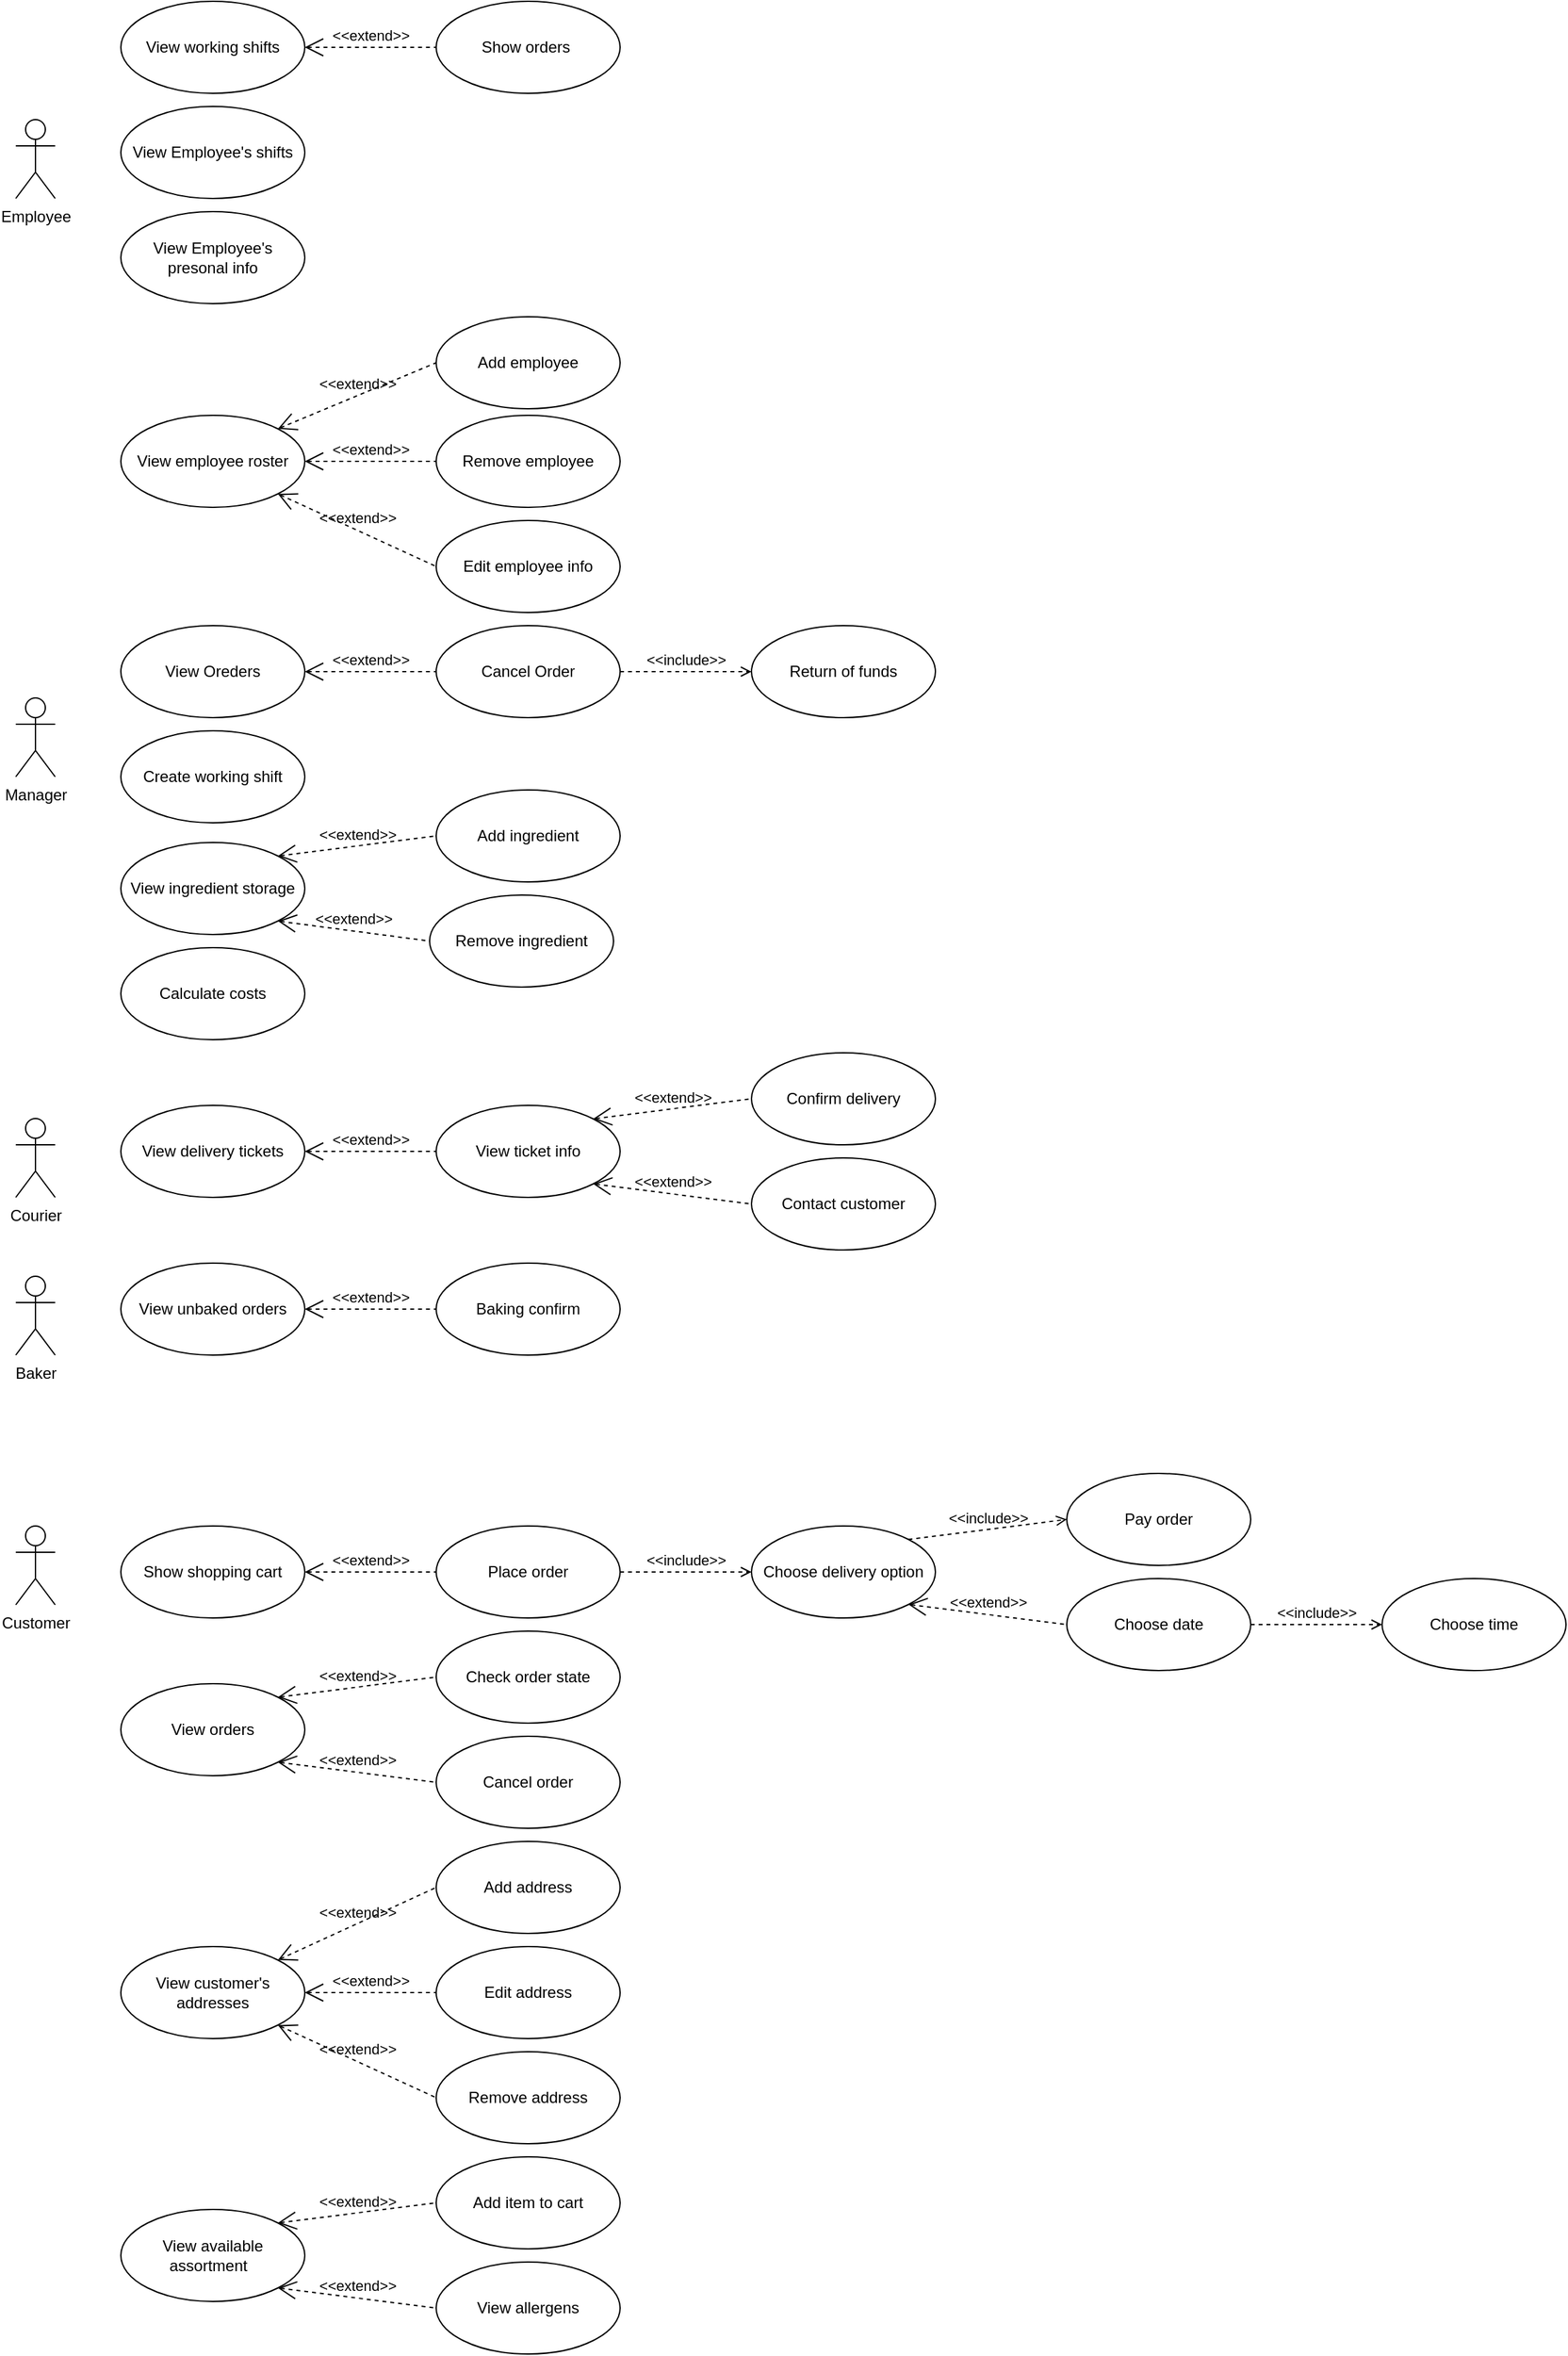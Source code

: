 <mxfile version="23.1.2" type="github">
  <diagram name="Page-1" id="9Vqm5GZMZz8noW9PzrCs">
    <mxGraphModel dx="1363" dy="914" grid="1" gridSize="10" guides="1" tooltips="1" connect="1" arrows="1" fold="1" page="1" pageScale="1" pageWidth="850" pageHeight="1100" math="0" shadow="0">
      <root>
        <mxCell id="0" />
        <mxCell id="1" parent="0" />
        <mxCell id="rpv8kUOx42k_lFc9GDVw-1" value="Employee" style="shape=umlActor;verticalLabelPosition=bottom;verticalAlign=top;html=1;outlineConnect=0;strokeColor=default;" vertex="1" parent="1">
          <mxGeometry x="40" y="140" width="30" height="60" as="geometry" />
        </mxCell>
        <mxCell id="rpv8kUOx42k_lFc9GDVw-2" value="View working shifts" style="ellipse;whiteSpace=wrap;html=1;" vertex="1" parent="1">
          <mxGeometry x="120" y="50" width="140" height="70" as="geometry" />
        </mxCell>
        <mxCell id="rpv8kUOx42k_lFc9GDVw-3" value="View Employee&#39;s shifts" style="ellipse;whiteSpace=wrap;html=1;" vertex="1" parent="1">
          <mxGeometry x="120" y="130" width="140" height="70" as="geometry" />
        </mxCell>
        <mxCell id="rpv8kUOx42k_lFc9GDVw-4" value="Show orders&amp;nbsp;" style="ellipse;whiteSpace=wrap;html=1;" vertex="1" parent="1">
          <mxGeometry x="360" y="50" width="140" height="70" as="geometry" />
        </mxCell>
        <mxCell id="rpv8kUOx42k_lFc9GDVw-5" value="&amp;lt;&amp;lt;extend&amp;gt;&amp;gt;" style="edgeStyle=none;html=1;startArrow=open;endArrow=none;startSize=12;verticalAlign=bottom;dashed=1;labelBackgroundColor=none;rounded=0;exitX=1;exitY=0.5;exitDx=0;exitDy=0;entryX=0;entryY=0.5;entryDx=0;entryDy=0;" edge="1" parent="1" source="rpv8kUOx42k_lFc9GDVw-2" target="rpv8kUOx42k_lFc9GDVw-4">
          <mxGeometry width="160" relative="1" as="geometry">
            <mxPoint x="210" y="140" as="sourcePoint" />
            <mxPoint x="370" y="140" as="targetPoint" />
          </mxGeometry>
        </mxCell>
        <mxCell id="rpv8kUOx42k_lFc9GDVw-6" value="View Employee&#39;s presonal info" style="ellipse;whiteSpace=wrap;html=1;" vertex="1" parent="1">
          <mxGeometry x="120" y="210" width="140" height="70" as="geometry" />
        </mxCell>
        <mxCell id="rpv8kUOx42k_lFc9GDVw-8" value="Manager" style="shape=umlActor;verticalLabelPosition=bottom;verticalAlign=top;html=1;outlineConnect=0;strokeColor=default;" vertex="1" parent="1">
          <mxGeometry x="40" y="580" width="30" height="60" as="geometry" />
        </mxCell>
        <mxCell id="rpv8kUOx42k_lFc9GDVw-9" value="View employee roster" style="ellipse;whiteSpace=wrap;html=1;" vertex="1" parent="1">
          <mxGeometry x="120" y="365" width="140" height="70" as="geometry" />
        </mxCell>
        <mxCell id="rpv8kUOx42k_lFc9GDVw-10" value="View Oreders" style="ellipse;whiteSpace=wrap;html=1;" vertex="1" parent="1">
          <mxGeometry x="120" y="525" width="140" height="70" as="geometry" />
        </mxCell>
        <mxCell id="rpv8kUOx42k_lFc9GDVw-11" value="Add employee" style="ellipse;whiteSpace=wrap;html=1;" vertex="1" parent="1">
          <mxGeometry x="360" y="290" width="140" height="70" as="geometry" />
        </mxCell>
        <mxCell id="rpv8kUOx42k_lFc9GDVw-12" value="&amp;lt;&amp;lt;extend&amp;gt;&amp;gt;" style="edgeStyle=none;html=1;startArrow=open;endArrow=none;startSize=12;verticalAlign=bottom;dashed=1;labelBackgroundColor=none;rounded=0;entryX=0;entryY=0.5;entryDx=0;entryDy=0;exitX=1;exitY=0;exitDx=0;exitDy=0;" edge="1" parent="1" source="rpv8kUOx42k_lFc9GDVw-9" target="rpv8kUOx42k_lFc9GDVw-11">
          <mxGeometry width="160" relative="1" as="geometry">
            <mxPoint x="250" y="345" as="sourcePoint" />
            <mxPoint x="360" y="320" as="targetPoint" />
          </mxGeometry>
        </mxCell>
        <mxCell id="rpv8kUOx42k_lFc9GDVw-14" value="Remove employee" style="ellipse;whiteSpace=wrap;html=1;" vertex="1" parent="1">
          <mxGeometry x="360" y="365" width="140" height="70" as="geometry" />
        </mxCell>
        <mxCell id="rpv8kUOx42k_lFc9GDVw-15" value="Edit employee info" style="ellipse;whiteSpace=wrap;html=1;" vertex="1" parent="1">
          <mxGeometry x="360" y="445" width="140" height="70" as="geometry" />
        </mxCell>
        <mxCell id="rpv8kUOx42k_lFc9GDVw-18" value="&amp;lt;&amp;lt;extend&amp;gt;&amp;gt;" style="edgeStyle=none;html=1;startArrow=open;endArrow=none;startSize=12;verticalAlign=bottom;dashed=1;labelBackgroundColor=none;rounded=0;exitX=1;exitY=0.5;exitDx=0;exitDy=0;entryX=0;entryY=0.5;entryDx=0;entryDy=0;" edge="1" parent="1" source="rpv8kUOx42k_lFc9GDVw-9" target="rpv8kUOx42k_lFc9GDVw-14">
          <mxGeometry width="160" relative="1" as="geometry">
            <mxPoint x="170" y="465" as="sourcePoint" />
            <mxPoint x="330" y="465" as="targetPoint" />
          </mxGeometry>
        </mxCell>
        <mxCell id="rpv8kUOx42k_lFc9GDVw-20" value="&amp;lt;&amp;lt;extend&amp;gt;&amp;gt;" style="edgeStyle=none;html=1;startArrow=open;endArrow=none;startSize=12;verticalAlign=bottom;dashed=1;labelBackgroundColor=none;rounded=0;entryX=0;entryY=0.5;entryDx=0;entryDy=0;exitX=1;exitY=1;exitDx=0;exitDy=0;" edge="1" parent="1" source="rpv8kUOx42k_lFc9GDVw-9" target="rpv8kUOx42k_lFc9GDVw-15">
          <mxGeometry width="160" relative="1" as="geometry">
            <mxPoint x="170" y="475" as="sourcePoint" />
            <mxPoint x="330" y="475" as="targetPoint" />
          </mxGeometry>
        </mxCell>
        <mxCell id="rpv8kUOx42k_lFc9GDVw-21" value="Cancel Order" style="ellipse;whiteSpace=wrap;html=1;" vertex="1" parent="1">
          <mxGeometry x="360" y="525" width="140" height="70" as="geometry" />
        </mxCell>
        <mxCell id="rpv8kUOx42k_lFc9GDVw-22" value="Return of funds" style="ellipse;whiteSpace=wrap;html=1;" vertex="1" parent="1">
          <mxGeometry x="600" y="525" width="140" height="70" as="geometry" />
        </mxCell>
        <mxCell id="rpv8kUOx42k_lFc9GDVw-23" value="&amp;lt;&amp;lt;include&amp;gt;&amp;gt;" style="edgeStyle=none;html=1;endArrow=open;verticalAlign=bottom;dashed=1;labelBackgroundColor=none;rounded=0;exitX=1;exitY=0.5;exitDx=0;exitDy=0;entryX=0;entryY=0.5;entryDx=0;entryDy=0;" edge="1" parent="1" source="rpv8kUOx42k_lFc9GDVw-21" target="rpv8kUOx42k_lFc9GDVw-22">
          <mxGeometry width="160" relative="1" as="geometry">
            <mxPoint x="450" y="655" as="sourcePoint" />
            <mxPoint x="610" y="655" as="targetPoint" />
          </mxGeometry>
        </mxCell>
        <mxCell id="rpv8kUOx42k_lFc9GDVw-24" value="&amp;lt;&amp;lt;extend&amp;gt;&amp;gt;" style="edgeStyle=none;html=1;startArrow=open;endArrow=none;startSize=12;verticalAlign=bottom;dashed=1;labelBackgroundColor=none;rounded=0;exitX=1;exitY=0.5;exitDx=0;exitDy=0;entryX=0;entryY=0.5;entryDx=0;entryDy=0;" edge="1" parent="1" source="rpv8kUOx42k_lFc9GDVw-10" target="rpv8kUOx42k_lFc9GDVw-21">
          <mxGeometry width="160" relative="1" as="geometry">
            <mxPoint x="300" y="545" as="sourcePoint" />
            <mxPoint x="460" y="545" as="targetPoint" />
          </mxGeometry>
        </mxCell>
        <mxCell id="rpv8kUOx42k_lFc9GDVw-25" value="Create working shift" style="ellipse;whiteSpace=wrap;html=1;" vertex="1" parent="1">
          <mxGeometry x="120" y="605" width="140" height="70" as="geometry" />
        </mxCell>
        <mxCell id="rpv8kUOx42k_lFc9GDVw-26" value="Calculate&amp;nbsp;costs" style="ellipse;whiteSpace=wrap;html=1;" vertex="1" parent="1">
          <mxGeometry x="120" y="770" width="140" height="70" as="geometry" />
        </mxCell>
        <mxCell id="rpv8kUOx42k_lFc9GDVw-27" value="View&amp;nbsp;ingredient storage" style="ellipse;whiteSpace=wrap;html=1;" vertex="1" parent="1">
          <mxGeometry x="120" y="690" width="140" height="70" as="geometry" />
        </mxCell>
        <mxCell id="rpv8kUOx42k_lFc9GDVw-28" value="Add ingredient" style="ellipse;whiteSpace=wrap;html=1;" vertex="1" parent="1">
          <mxGeometry x="360" y="650" width="140" height="70" as="geometry" />
        </mxCell>
        <mxCell id="rpv8kUOx42k_lFc9GDVw-29" value="Remove ingredient" style="ellipse;whiteSpace=wrap;html=1;" vertex="1" parent="1">
          <mxGeometry x="355" y="730" width="140" height="70" as="geometry" />
        </mxCell>
        <mxCell id="rpv8kUOx42k_lFc9GDVw-31" value="&amp;lt;&amp;lt;extend&amp;gt;&amp;gt;" style="edgeStyle=none;html=1;startArrow=open;endArrow=none;startSize=12;verticalAlign=bottom;dashed=1;labelBackgroundColor=none;rounded=0;exitX=1;exitY=1;exitDx=0;exitDy=0;entryX=0;entryY=0.5;entryDx=0;entryDy=0;" edge="1" parent="1" source="rpv8kUOx42k_lFc9GDVw-27" target="rpv8kUOx42k_lFc9GDVw-29">
          <mxGeometry width="160" relative="1" as="geometry">
            <mxPoint x="195" y="840" as="sourcePoint" />
            <mxPoint x="355" y="840" as="targetPoint" />
          </mxGeometry>
        </mxCell>
        <mxCell id="rpv8kUOx42k_lFc9GDVw-32" value="&amp;lt;&amp;lt;extend&amp;gt;&amp;gt;" style="edgeStyle=none;html=1;startArrow=open;endArrow=none;startSize=12;verticalAlign=bottom;dashed=1;labelBackgroundColor=none;rounded=0;exitX=1;exitY=0;exitDx=0;exitDy=0;entryX=0;entryY=0.5;entryDx=0;entryDy=0;" edge="1" parent="1" source="rpv8kUOx42k_lFc9GDVw-27" target="rpv8kUOx42k_lFc9GDVw-28">
          <mxGeometry width="160" relative="1" as="geometry">
            <mxPoint x="250" y="740" as="sourcePoint" />
            <mxPoint x="340" y="700" as="targetPoint" />
          </mxGeometry>
        </mxCell>
        <mxCell id="rpv8kUOx42k_lFc9GDVw-36" value="Courier" style="shape=umlActor;verticalLabelPosition=bottom;verticalAlign=top;html=1;outlineConnect=0;strokeColor=default;" vertex="1" parent="1">
          <mxGeometry x="40" y="900" width="30" height="60" as="geometry" />
        </mxCell>
        <mxCell id="rpv8kUOx42k_lFc9GDVw-37" value="View delivery tickets" style="ellipse;whiteSpace=wrap;html=1;" vertex="1" parent="1">
          <mxGeometry x="120" y="890" width="140" height="70" as="geometry" />
        </mxCell>
        <mxCell id="rpv8kUOx42k_lFc9GDVw-39" value="View ticket info" style="ellipse;whiteSpace=wrap;html=1;" vertex="1" parent="1">
          <mxGeometry x="360" y="890" width="140" height="70" as="geometry" />
        </mxCell>
        <mxCell id="rpv8kUOx42k_lFc9GDVw-40" value="&amp;lt;&amp;lt;extend&amp;gt;&amp;gt;" style="edgeStyle=none;html=1;startArrow=open;endArrow=none;startSize=12;verticalAlign=bottom;dashed=1;labelBackgroundColor=none;rounded=0;exitX=1;exitY=0.5;exitDx=0;exitDy=0;entryX=0;entryY=0.5;entryDx=0;entryDy=0;" edge="1" parent="1" source="rpv8kUOx42k_lFc9GDVw-37" target="rpv8kUOx42k_lFc9GDVw-39">
          <mxGeometry width="160" relative="1" as="geometry">
            <mxPoint x="210" y="980" as="sourcePoint" />
            <mxPoint x="370" y="980" as="targetPoint" />
          </mxGeometry>
        </mxCell>
        <mxCell id="rpv8kUOx42k_lFc9GDVw-45" value="Confirm delivery" style="ellipse;whiteSpace=wrap;html=1;" vertex="1" parent="1">
          <mxGeometry x="600" y="850" width="140" height="70" as="geometry" />
        </mxCell>
        <mxCell id="rpv8kUOx42k_lFc9GDVw-46" value="Contact customer" style="ellipse;whiteSpace=wrap;html=1;" vertex="1" parent="1">
          <mxGeometry x="600" y="930" width="140" height="70" as="geometry" />
        </mxCell>
        <mxCell id="rpv8kUOx42k_lFc9GDVw-47" value="&amp;lt;&amp;lt;extend&amp;gt;&amp;gt;" style="edgeStyle=none;html=1;startArrow=open;endArrow=none;startSize=12;verticalAlign=bottom;dashed=1;labelBackgroundColor=none;rounded=0;exitX=1;exitY=0;exitDx=0;exitDy=0;entryX=0;entryY=0.5;entryDx=0;entryDy=0;" edge="1" parent="1" source="rpv8kUOx42k_lFc9GDVw-39" target="rpv8kUOx42k_lFc9GDVw-45">
          <mxGeometry width="160" relative="1" as="geometry">
            <mxPoint x="510" y="820" as="sourcePoint" />
            <mxPoint x="670" y="820" as="targetPoint" />
          </mxGeometry>
        </mxCell>
        <mxCell id="rpv8kUOx42k_lFc9GDVw-49" value="&amp;lt;&amp;lt;extend&amp;gt;&amp;gt;" style="edgeStyle=none;html=1;startArrow=open;endArrow=none;startSize=12;verticalAlign=bottom;dashed=1;labelBackgroundColor=none;rounded=0;exitX=1;exitY=1;exitDx=0;exitDy=0;entryX=0;entryY=0.5;entryDx=0;entryDy=0;" edge="1" parent="1" source="rpv8kUOx42k_lFc9GDVw-39" target="rpv8kUOx42k_lFc9GDVw-46">
          <mxGeometry width="160" relative="1" as="geometry">
            <mxPoint x="425" y="1030" as="sourcePoint" />
            <mxPoint x="585" y="1030" as="targetPoint" />
          </mxGeometry>
        </mxCell>
        <mxCell id="rpv8kUOx42k_lFc9GDVw-51" value="Baker" style="shape=umlActor;verticalLabelPosition=bottom;verticalAlign=top;html=1;outlineConnect=0;strokeColor=default;" vertex="1" parent="1">
          <mxGeometry x="40" y="1020" width="30" height="60" as="geometry" />
        </mxCell>
        <mxCell id="rpv8kUOx42k_lFc9GDVw-52" value="View unbaked orders" style="ellipse;whiteSpace=wrap;html=1;" vertex="1" parent="1">
          <mxGeometry x="120" y="1010" width="140" height="70" as="geometry" />
        </mxCell>
        <mxCell id="rpv8kUOx42k_lFc9GDVw-53" value="Baking confirm" style="ellipse;whiteSpace=wrap;html=1;" vertex="1" parent="1">
          <mxGeometry x="360" y="1010" width="140" height="70" as="geometry" />
        </mxCell>
        <mxCell id="rpv8kUOx42k_lFc9GDVw-54" value="&amp;lt;&amp;lt;extend&amp;gt;&amp;gt;" style="edgeStyle=none;html=1;startArrow=open;endArrow=none;startSize=12;verticalAlign=bottom;dashed=1;labelBackgroundColor=none;rounded=0;exitX=1;exitY=0.5;exitDx=0;exitDy=0;entryX=0;entryY=0.5;entryDx=0;entryDy=0;" edge="1" parent="1" source="rpv8kUOx42k_lFc9GDVw-52" target="rpv8kUOx42k_lFc9GDVw-53">
          <mxGeometry width="160" relative="1" as="geometry">
            <mxPoint x="210" y="1100" as="sourcePoint" />
            <mxPoint x="370" y="1100" as="targetPoint" />
          </mxGeometry>
        </mxCell>
        <mxCell id="rpv8kUOx42k_lFc9GDVw-61" value="Customer" style="shape=umlActor;html=1;verticalLabelPosition=bottom;verticalAlign=top;align=center;" vertex="1" parent="1">
          <mxGeometry x="40" y="1210" width="30" height="60" as="geometry" />
        </mxCell>
        <mxCell id="rpv8kUOx42k_lFc9GDVw-64" value="Show shopping cart" style="ellipse;whiteSpace=wrap;html=1;" vertex="1" parent="1">
          <mxGeometry x="120" y="1210" width="140" height="70" as="geometry" />
        </mxCell>
        <mxCell id="rpv8kUOx42k_lFc9GDVw-66" value="&amp;lt;&amp;lt;extend&amp;gt;&amp;gt;" style="edgeStyle=none;html=1;startArrow=open;endArrow=none;startSize=12;verticalAlign=bottom;dashed=1;labelBackgroundColor=none;rounded=0;exitX=1;exitY=0.5;exitDx=0;exitDy=0;entryX=0;entryY=0.5;entryDx=0;entryDy=0;" edge="1" parent="1" source="rpv8kUOx42k_lFc9GDVw-64" target="rpv8kUOx42k_lFc9GDVw-67">
          <mxGeometry width="160" relative="1" as="geometry">
            <mxPoint x="290" y="1244.62" as="sourcePoint" />
            <mxPoint x="340" y="1180" as="targetPoint" />
          </mxGeometry>
        </mxCell>
        <mxCell id="rpv8kUOx42k_lFc9GDVw-67" value="Place order" style="ellipse;whiteSpace=wrap;html=1;" vertex="1" parent="1">
          <mxGeometry x="360" y="1210" width="140" height="70" as="geometry" />
        </mxCell>
        <mxCell id="rpv8kUOx42k_lFc9GDVw-68" value="Choose delivery option" style="ellipse;whiteSpace=wrap;html=1;" vertex="1" parent="1">
          <mxGeometry x="600" y="1210" width="140" height="70" as="geometry" />
        </mxCell>
        <mxCell id="rpv8kUOx42k_lFc9GDVw-69" value="Pay order" style="ellipse;whiteSpace=wrap;html=1;" vertex="1" parent="1">
          <mxGeometry x="840" y="1170" width="140" height="70" as="geometry" />
        </mxCell>
        <mxCell id="rpv8kUOx42k_lFc9GDVw-70" value="Choose date" style="ellipse;whiteSpace=wrap;html=1;" vertex="1" parent="1">
          <mxGeometry x="840" y="1250" width="140" height="70" as="geometry" />
        </mxCell>
        <mxCell id="rpv8kUOx42k_lFc9GDVw-71" value="Choose time" style="ellipse;whiteSpace=wrap;html=1;" vertex="1" parent="1">
          <mxGeometry x="1080" y="1250" width="140" height="70" as="geometry" />
        </mxCell>
        <mxCell id="rpv8kUOx42k_lFc9GDVw-72" value="&amp;lt;&amp;lt;include&amp;gt;&amp;gt;" style="edgeStyle=none;html=1;endArrow=open;verticalAlign=bottom;dashed=1;labelBackgroundColor=none;rounded=0;exitX=1;exitY=0.5;exitDx=0;exitDy=0;entryX=0;entryY=0.5;entryDx=0;entryDy=0;" edge="1" parent="1" source="rpv8kUOx42k_lFc9GDVw-67" target="rpv8kUOx42k_lFc9GDVw-68">
          <mxGeometry width="160" relative="1" as="geometry">
            <mxPoint x="520" y="1240" as="sourcePoint" />
            <mxPoint x="680" y="1240" as="targetPoint" />
          </mxGeometry>
        </mxCell>
        <mxCell id="rpv8kUOx42k_lFc9GDVw-73" value="&amp;lt;&amp;lt;include&amp;gt;&amp;gt;" style="edgeStyle=none;html=1;endArrow=open;verticalAlign=bottom;dashed=1;labelBackgroundColor=none;rounded=0;exitX=1;exitY=0;exitDx=0;exitDy=0;entryX=0;entryY=0.5;entryDx=0;entryDy=0;" edge="1" parent="1" source="rpv8kUOx42k_lFc9GDVw-68" target="rpv8kUOx42k_lFc9GDVw-69">
          <mxGeometry width="160" relative="1" as="geometry">
            <mxPoint x="800" y="1300" as="sourcePoint" />
            <mxPoint x="830" y="1260" as="targetPoint" />
          </mxGeometry>
        </mxCell>
        <mxCell id="rpv8kUOx42k_lFc9GDVw-74" value="&amp;lt;&amp;lt;include&amp;gt;&amp;gt;" style="edgeStyle=none;html=1;endArrow=open;verticalAlign=bottom;dashed=1;labelBackgroundColor=none;rounded=0;exitX=1;exitY=0.5;exitDx=0;exitDy=0;entryX=0;entryY=0.5;entryDx=0;entryDy=0;" edge="1" parent="1" source="rpv8kUOx42k_lFc9GDVw-70" target="rpv8kUOx42k_lFc9GDVw-71">
          <mxGeometry width="160" relative="1" as="geometry">
            <mxPoint x="950" y="1410" as="sourcePoint" />
            <mxPoint x="1110" y="1410" as="targetPoint" />
          </mxGeometry>
        </mxCell>
        <mxCell id="rpv8kUOx42k_lFc9GDVw-75" value="&amp;lt;&amp;lt;extend&amp;gt;&amp;gt;" style="edgeStyle=none;html=1;startArrow=open;endArrow=none;startSize=12;verticalAlign=bottom;dashed=1;labelBackgroundColor=none;rounded=0;exitX=1;exitY=1;exitDx=0;exitDy=0;entryX=0;entryY=0.5;entryDx=0;entryDy=0;" edge="1" parent="1" source="rpv8kUOx42k_lFc9GDVw-68" target="rpv8kUOx42k_lFc9GDVw-70">
          <mxGeometry width="160" relative="1" as="geometry">
            <mxPoint x="840" y="1250" as="sourcePoint" />
            <mxPoint x="1000" y="1250" as="targetPoint" />
          </mxGeometry>
        </mxCell>
        <mxCell id="rpv8kUOx42k_lFc9GDVw-76" value="View orders" style="ellipse;whiteSpace=wrap;html=1;" vertex="1" parent="1">
          <mxGeometry x="120" y="1330" width="140" height="70" as="geometry" />
        </mxCell>
        <mxCell id="rpv8kUOx42k_lFc9GDVw-77" value="Check order state" style="ellipse;whiteSpace=wrap;html=1;" vertex="1" parent="1">
          <mxGeometry x="360" y="1290" width="140" height="70" as="geometry" />
        </mxCell>
        <mxCell id="rpv8kUOx42k_lFc9GDVw-78" value="Cancel order" style="ellipse;whiteSpace=wrap;html=1;" vertex="1" parent="1">
          <mxGeometry x="360" y="1370" width="140" height="70" as="geometry" />
        </mxCell>
        <mxCell id="rpv8kUOx42k_lFc9GDVw-79" value="&amp;lt;&amp;lt;extend&amp;gt;&amp;gt;" style="edgeStyle=none;html=1;startArrow=open;endArrow=none;startSize=12;verticalAlign=bottom;dashed=1;labelBackgroundColor=none;rounded=0;exitX=1;exitY=0;exitDx=0;exitDy=0;entryX=0;entryY=0.5;entryDx=0;entryDy=0;" edge="1" parent="1" source="rpv8kUOx42k_lFc9GDVw-76" target="rpv8kUOx42k_lFc9GDVw-77">
          <mxGeometry width="160" relative="1" as="geometry">
            <mxPoint x="360" y="1350" as="sourcePoint" />
            <mxPoint x="520" y="1350" as="targetPoint" />
          </mxGeometry>
        </mxCell>
        <mxCell id="rpv8kUOx42k_lFc9GDVw-80" value="&amp;lt;&amp;lt;extend&amp;gt;&amp;gt;" style="edgeStyle=none;html=1;startArrow=open;endArrow=none;startSize=12;verticalAlign=bottom;dashed=1;labelBackgroundColor=none;rounded=0;exitX=1;exitY=1;exitDx=0;exitDy=0;entryX=0;entryY=0.5;entryDx=0;entryDy=0;" edge="1" parent="1" source="rpv8kUOx42k_lFc9GDVw-76" target="rpv8kUOx42k_lFc9GDVw-78">
          <mxGeometry width="160" relative="1" as="geometry">
            <mxPoint x="360" y="1350" as="sourcePoint" />
            <mxPoint x="520" y="1350" as="targetPoint" />
          </mxGeometry>
        </mxCell>
        <mxCell id="rpv8kUOx42k_lFc9GDVw-81" value="View customer&#39;s addresses" style="ellipse;whiteSpace=wrap;html=1;" vertex="1" parent="1">
          <mxGeometry x="120" y="1530" width="140" height="70" as="geometry" />
        </mxCell>
        <mxCell id="rpv8kUOx42k_lFc9GDVw-82" value="Add address" style="ellipse;whiteSpace=wrap;html=1;" vertex="1" parent="1">
          <mxGeometry x="360" y="1450" width="140" height="70" as="geometry" />
        </mxCell>
        <mxCell id="rpv8kUOx42k_lFc9GDVw-83" value="Remove address" style="ellipse;whiteSpace=wrap;html=1;" vertex="1" parent="1">
          <mxGeometry x="360" y="1610" width="140" height="70" as="geometry" />
        </mxCell>
        <mxCell id="rpv8kUOx42k_lFc9GDVw-84" value="&amp;lt;&amp;lt;extend&amp;gt;&amp;gt;" style="edgeStyle=none;html=1;startArrow=open;endArrow=none;startSize=12;verticalAlign=bottom;dashed=1;labelBackgroundColor=none;rounded=0;exitX=1;exitY=0;exitDx=0;exitDy=0;entryX=0;entryY=0.5;entryDx=0;entryDy=0;" edge="1" parent="1" source="rpv8kUOx42k_lFc9GDVw-81" target="rpv8kUOx42k_lFc9GDVw-82">
          <mxGeometry width="160" relative="1" as="geometry">
            <mxPoint x="360" y="1550" as="sourcePoint" />
            <mxPoint x="520" y="1550" as="targetPoint" />
          </mxGeometry>
        </mxCell>
        <mxCell id="rpv8kUOx42k_lFc9GDVw-85" value="&amp;lt;&amp;lt;extend&amp;gt;&amp;gt;" style="edgeStyle=none;html=1;startArrow=open;endArrow=none;startSize=12;verticalAlign=bottom;dashed=1;labelBackgroundColor=none;rounded=0;exitX=1;exitY=1;exitDx=0;exitDy=0;entryX=0;entryY=0.5;entryDx=0;entryDy=0;" edge="1" parent="1" source="rpv8kUOx42k_lFc9GDVw-81" target="rpv8kUOx42k_lFc9GDVw-83">
          <mxGeometry width="160" relative="1" as="geometry">
            <mxPoint x="360" y="1550" as="sourcePoint" />
            <mxPoint x="520" y="1550" as="targetPoint" />
          </mxGeometry>
        </mxCell>
        <mxCell id="rpv8kUOx42k_lFc9GDVw-86" value="Edit address" style="ellipse;whiteSpace=wrap;html=1;" vertex="1" parent="1">
          <mxGeometry x="360" y="1530" width="140" height="70" as="geometry" />
        </mxCell>
        <mxCell id="rpv8kUOx42k_lFc9GDVw-88" value="&amp;lt;&amp;lt;extend&amp;gt;&amp;gt;" style="edgeStyle=none;html=1;startArrow=open;endArrow=none;startSize=12;verticalAlign=bottom;dashed=1;labelBackgroundColor=none;rounded=0;exitX=1;exitY=0.5;exitDx=0;exitDy=0;entryX=0;entryY=0.5;entryDx=0;entryDy=0;" edge="1" parent="1" source="rpv8kUOx42k_lFc9GDVw-81" target="rpv8kUOx42k_lFc9GDVw-86">
          <mxGeometry width="160" relative="1" as="geometry">
            <mxPoint x="280" y="1620" as="sourcePoint" />
            <mxPoint x="440" y="1620" as="targetPoint" />
          </mxGeometry>
        </mxCell>
        <mxCell id="rpv8kUOx42k_lFc9GDVw-89" value="View available assortment&amp;nbsp;&amp;nbsp;" style="ellipse;whiteSpace=wrap;html=1;" vertex="1" parent="1">
          <mxGeometry x="120" y="1730" width="140" height="70" as="geometry" />
        </mxCell>
        <mxCell id="rpv8kUOx42k_lFc9GDVw-90" value="View allergens" style="ellipse;whiteSpace=wrap;html=1;" vertex="1" parent="1">
          <mxGeometry x="360" y="1770" width="140" height="70" as="geometry" />
        </mxCell>
        <mxCell id="rpv8kUOx42k_lFc9GDVw-93" value="&amp;lt;&amp;lt;extend&amp;gt;&amp;gt;" style="edgeStyle=none;html=1;startArrow=open;endArrow=none;startSize=12;verticalAlign=bottom;dashed=1;labelBackgroundColor=none;rounded=0;exitX=1;exitY=0;exitDx=0;exitDy=0;entryX=0;entryY=0.5;entryDx=0;entryDy=0;" edge="1" parent="1" source="rpv8kUOx42k_lFc9GDVw-89" target="rpv8kUOx42k_lFc9GDVw-94">
          <mxGeometry width="160" relative="1" as="geometry">
            <mxPoint x="360" y="1750" as="sourcePoint" />
            <mxPoint x="360" y="1765" as="targetPoint" />
          </mxGeometry>
        </mxCell>
        <mxCell id="rpv8kUOx42k_lFc9GDVw-94" value="Add item to cart" style="ellipse;whiteSpace=wrap;html=1;" vertex="1" parent="1">
          <mxGeometry x="360" y="1690" width="140" height="70" as="geometry" />
        </mxCell>
        <mxCell id="rpv8kUOx42k_lFc9GDVw-95" value="&amp;lt;&amp;lt;extend&amp;gt;&amp;gt;" style="edgeStyle=none;html=1;startArrow=open;endArrow=none;startSize=12;verticalAlign=bottom;dashed=1;labelBackgroundColor=none;rounded=0;entryX=0;entryY=0.5;entryDx=0;entryDy=0;exitX=1;exitY=1;exitDx=0;exitDy=0;" edge="1" parent="1" source="rpv8kUOx42k_lFc9GDVw-89" target="rpv8kUOx42k_lFc9GDVw-90">
          <mxGeometry width="160" relative="1" as="geometry">
            <mxPoint x="250" y="1830" as="sourcePoint" />
            <mxPoint x="630" y="1720" as="targetPoint" />
          </mxGeometry>
        </mxCell>
      </root>
    </mxGraphModel>
  </diagram>
</mxfile>
